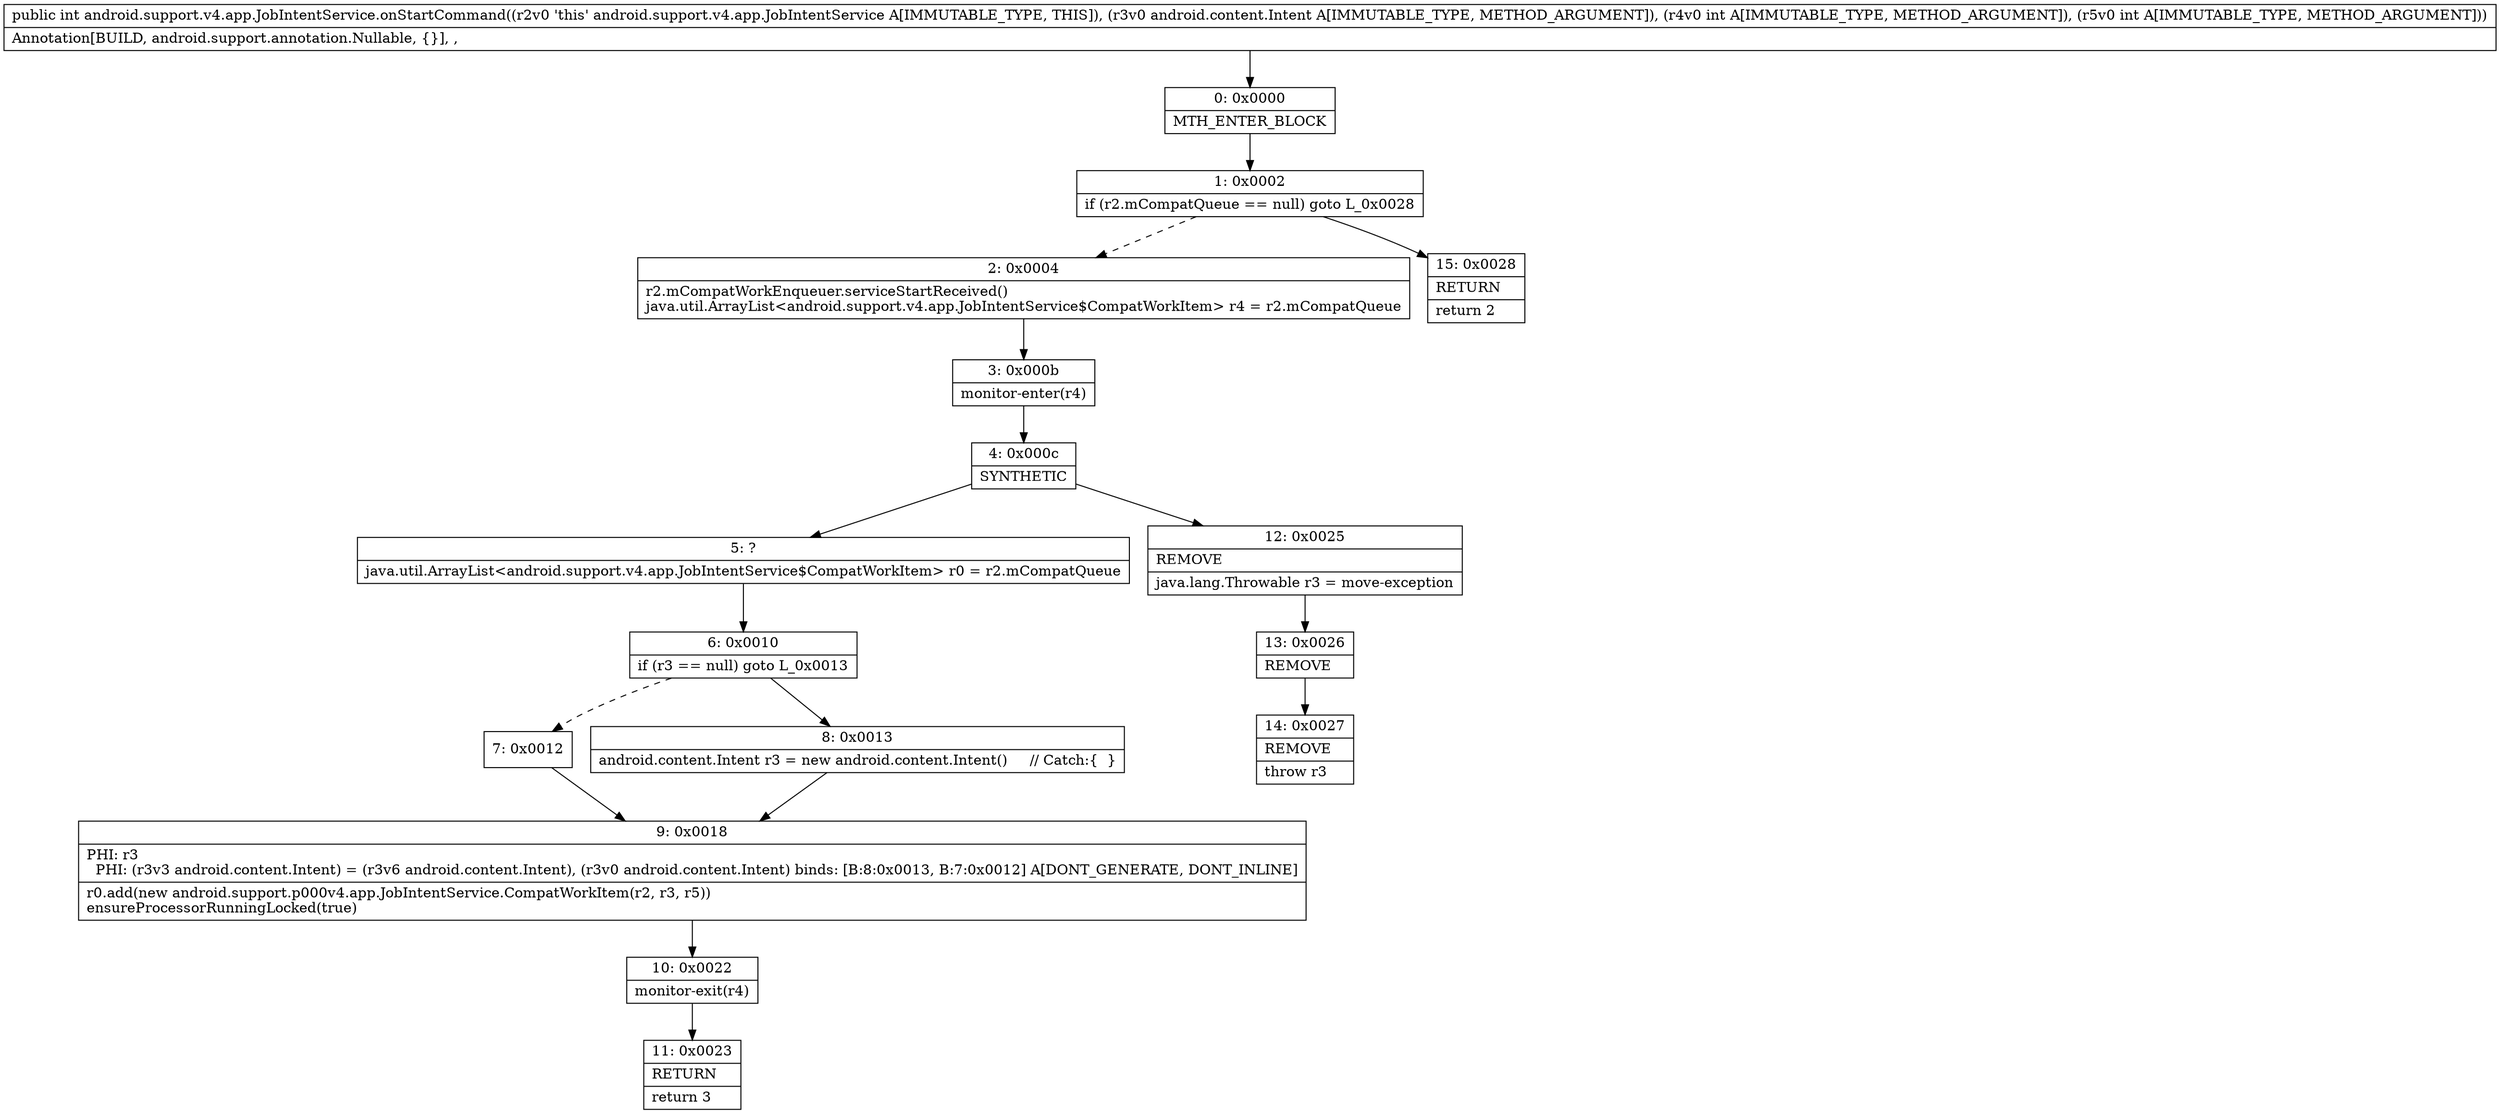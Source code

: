 digraph "CFG forandroid.support.v4.app.JobIntentService.onStartCommand(Landroid\/content\/Intent;II)I" {
Node_0 [shape=record,label="{0\:\ 0x0000|MTH_ENTER_BLOCK\l}"];
Node_1 [shape=record,label="{1\:\ 0x0002|if (r2.mCompatQueue == null) goto L_0x0028\l}"];
Node_2 [shape=record,label="{2\:\ 0x0004|r2.mCompatWorkEnqueuer.serviceStartReceived()\ljava.util.ArrayList\<android.support.v4.app.JobIntentService$CompatWorkItem\> r4 = r2.mCompatQueue\l}"];
Node_3 [shape=record,label="{3\:\ 0x000b|monitor\-enter(r4)\l}"];
Node_4 [shape=record,label="{4\:\ 0x000c|SYNTHETIC\l}"];
Node_5 [shape=record,label="{5\:\ ?|java.util.ArrayList\<android.support.v4.app.JobIntentService$CompatWorkItem\> r0 = r2.mCompatQueue\l}"];
Node_6 [shape=record,label="{6\:\ 0x0010|if (r3 == null) goto L_0x0013\l}"];
Node_7 [shape=record,label="{7\:\ 0x0012}"];
Node_8 [shape=record,label="{8\:\ 0x0013|android.content.Intent r3 = new android.content.Intent()     \/\/ Catch:\{  \}\l}"];
Node_9 [shape=record,label="{9\:\ 0x0018|PHI: r3 \l  PHI: (r3v3 android.content.Intent) = (r3v6 android.content.Intent), (r3v0 android.content.Intent) binds: [B:8:0x0013, B:7:0x0012] A[DONT_GENERATE, DONT_INLINE]\l|r0.add(new android.support.p000v4.app.JobIntentService.CompatWorkItem(r2, r3, r5))\lensureProcessorRunningLocked(true)\l}"];
Node_10 [shape=record,label="{10\:\ 0x0022|monitor\-exit(r4)\l}"];
Node_11 [shape=record,label="{11\:\ 0x0023|RETURN\l|return 3\l}"];
Node_12 [shape=record,label="{12\:\ 0x0025|REMOVE\l|java.lang.Throwable r3 = move\-exception\l}"];
Node_13 [shape=record,label="{13\:\ 0x0026|REMOVE\l}"];
Node_14 [shape=record,label="{14\:\ 0x0027|REMOVE\l|throw r3\l}"];
Node_15 [shape=record,label="{15\:\ 0x0028|RETURN\l|return 2\l}"];
MethodNode[shape=record,label="{public int android.support.v4.app.JobIntentService.onStartCommand((r2v0 'this' android.support.v4.app.JobIntentService A[IMMUTABLE_TYPE, THIS]), (r3v0 android.content.Intent A[IMMUTABLE_TYPE, METHOD_ARGUMENT]), (r4v0 int A[IMMUTABLE_TYPE, METHOD_ARGUMENT]), (r5v0 int A[IMMUTABLE_TYPE, METHOD_ARGUMENT]))  | Annotation[BUILD, android.support.annotation.Nullable, \{\}], , \l}"];
MethodNode -> Node_0;
Node_0 -> Node_1;
Node_1 -> Node_2[style=dashed];
Node_1 -> Node_15;
Node_2 -> Node_3;
Node_3 -> Node_4;
Node_4 -> Node_5;
Node_4 -> Node_12;
Node_5 -> Node_6;
Node_6 -> Node_7[style=dashed];
Node_6 -> Node_8;
Node_7 -> Node_9;
Node_8 -> Node_9;
Node_9 -> Node_10;
Node_10 -> Node_11;
Node_12 -> Node_13;
Node_13 -> Node_14;
}

